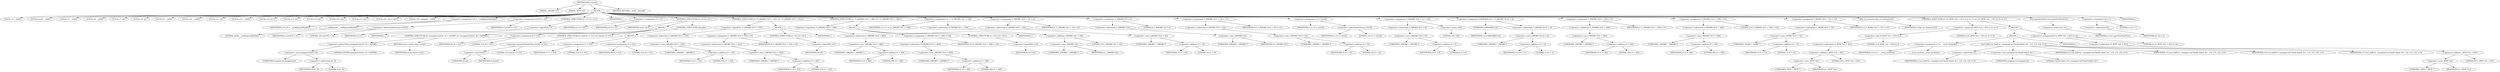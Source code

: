 digraph tftp_connect {  
"1000118" [label = "(METHOD,tftp_connect)" ]
"1000119" [label = "(PARAM,_QWORD *a1)" ]
"1000120" [label = "(PARAM,_BYTE *a2)" ]
"1000121" [label = "(BLOCK,,)" ]
"1000122" [label = "(LOCAL,v3: __int64)" ]
"1000123" [label = "(LOCAL,result: __int64)" ]
"1000124" [label = "(LOCAL,v5: __int64)" ]
"1000125" [label = "(LOCAL,v6: __int64)" ]
"1000126" [label = "(LOCAL,v7: int)" ]
"1000127" [label = "(LOCAL,v8: int)" ]
"1000128" [label = "(LOCAL,v9: __int64)" ]
"1000129" [label = "(LOCAL,v10: __int64)" ]
"1000130" [label = "(LOCAL,v11: int)" ]
"1000131" [label = "(LOCAL,v12: __int64)" ]
"1000132" [label = "(LOCAL,v13: int *)" ]
"1000133" [label = "(LOCAL,v14: int)" ]
"1000134" [label = "(LOCAL,v15: int)" ]
"1000135" [label = "(LOCAL,v16: int)" ]
"1000136" [label = "(LOCAL,v17: int)" ]
"1000137" [label = "(LOCAL,v18: char [ 128 ])" ]
"1000138" [label = "(LOCAL,v19: unsigned __int64)" ]
"1000139" [label = "(<operator>.assignment,v19 = __readfsqword(0x28u))" ]
"1000140" [label = "(IDENTIFIER,v19,v19 = __readfsqword(0x28u))" ]
"1000141" [label = "(__readfsqword,__readfsqword(0x28u))" ]
"1000142" [label = "(LITERAL,0x28u,__readfsqword(0x28u))" ]
"1000143" [label = "(<operator>.assignment,a1[167] = v3)" ]
"1000144" [label = "(<operator>.indirectIndexAccess,a1[167])" ]
"1000145" [label = "(IDENTIFIER,a1,a1[167] = v3)" ]
"1000146" [label = "(LITERAL,167,a1[167] = v3)" ]
"1000147" [label = "(IDENTIFIER,v3,a1[167] = v3)" ]
"1000148" [label = "(CONTROL_STRUCTURE,if ( !v3 ),if ( !v3 ))" ]
"1000149" [label = "(<operator>.logicalNot,!v3)" ]
"1000150" [label = "(IDENTIFIER,v3,!v3)" ]
"1000151" [label = "(IDENTIFIER,L,)" ]
"1000152" [label = "(<operator>.assignment,v5 = v3)" ]
"1000153" [label = "(IDENTIFIER,v5,v5 = v3)" ]
"1000154" [label = "(IDENTIFIER,v3,v5 = v3)" ]
"1000155" [label = "(CONTROL_STRUCTURE,if ( v6 ),if ( v6 ))" ]
"1000156" [label = "(IDENTIFIER,v6,if ( v6 ))" ]
"1000157" [label = "(BLOCK,,)" ]
"1000158" [label = "(IDENTIFIER,L,)" ]
"1000159" [label = "(CONTROL_STRUCTURE,if ( (unsigned int)(v6 - 8) > 0xFFB0 ),if ( (unsigned int)(v6 - 8) > 0xFFB0 ))" ]
"1000160" [label = "(<operator>.greaterThan,(unsigned int)(v6 - 8) > 0xFFB0)" ]
"1000161" [label = "(<operator>.cast,(unsigned int)(v6 - 8))" ]
"1000162" [label = "(UNKNOWN,unsigned int,unsigned int)" ]
"1000163" [label = "(<operator>.subtraction,v6 - 8)" ]
"1000164" [label = "(IDENTIFIER,v6,v6 - 8)" ]
"1000165" [label = "(LITERAL,8,v6 - 8)" ]
"1000166" [label = "(LITERAL,0xFFB0,(unsigned int)(v6 - 8) > 0xFFB0)" ]
"1000167" [label = "(RETURN,return result;,return result;)" ]
"1000168" [label = "(IDENTIFIER,result,return result;)" ]
"1000169" [label = "(<operator>.assignment,v8 = 512)" ]
"1000170" [label = "(IDENTIFIER,v8,v8 = 512)" ]
"1000171" [label = "(LITERAL,512,v8 = 512)" ]
"1000172" [label = "(CONTROL_STRUCTURE,if ( (int)v6 >= 512 ),if ( (int)v6 >= 512 ))" ]
"1000173" [label = "(<operator>.greaterEqualsThan,(int)v6 >= 512)" ]
"1000174" [label = "(<operator>.cast,(int)v6)" ]
"1000175" [label = "(UNKNOWN,int,int)" ]
"1000176" [label = "(IDENTIFIER,v6,(int)v6)" ]
"1000177" [label = "(LITERAL,512,(int)v6 >= 512)" ]
"1000178" [label = "(CONTROL_STRUCTURE,else,else)" ]
"1000179" [label = "(BLOCK,,)" ]
"1000180" [label = "(<operator>.assignment,v7 = 512)" ]
"1000181" [label = "(IDENTIFIER,v7,v7 = 512)" ]
"1000182" [label = "(LITERAL,512,v7 = 512)" ]
"1000183" [label = "(<operator>.assignment,v8 = 512)" ]
"1000184" [label = "(IDENTIFIER,v8,v8 = 512)" ]
"1000185" [label = "(LITERAL,512,v8 = 512)" ]
"1000186" [label = "(CONTROL_STRUCTURE,if ( !*(_QWORD *)(v5 + 352) ),if ( !*(_QWORD *)(v5 + 352) ))" ]
"1000187" [label = "(<operator>.logicalNot,!*(_QWORD *)(v5 + 352))" ]
"1000188" [label = "(<operator>.indirection,*(_QWORD *)(v5 + 352))" ]
"1000189" [label = "(<operator>.cast,(_QWORD *)(v5 + 352))" ]
"1000190" [label = "(UNKNOWN,_QWORD *,_QWORD *)" ]
"1000191" [label = "(<operator>.addition,v5 + 352)" ]
"1000192" [label = "(IDENTIFIER,v5,v5 + 352)" ]
"1000193" [label = "(LITERAL,352,v5 + 352)" ]
"1000194" [label = "(BLOCK,,)" ]
"1000195" [label = "(<operator>.assignment,*(_QWORD *)(v5 + 352) = v9)" ]
"1000196" [label = "(<operator>.indirection,*(_QWORD *)(v5 + 352))" ]
"1000197" [label = "(<operator>.cast,(_QWORD *)(v5 + 352))" ]
"1000198" [label = "(UNKNOWN,_QWORD *,_QWORD *)" ]
"1000199" [label = "(<operator>.addition,v5 + 352)" ]
"1000200" [label = "(IDENTIFIER,v5,v5 + 352)" ]
"1000201" [label = "(LITERAL,352,v5 + 352)" ]
"1000202" [label = "(IDENTIFIER,v9,*(_QWORD *)(v5 + 352) = v9)" ]
"1000203" [label = "(CONTROL_STRUCTURE,if ( !v9 ),if ( !v9 ))" ]
"1000204" [label = "(<operator>.logicalNot,!v9)" ]
"1000205" [label = "(IDENTIFIER,v9,!v9)" ]
"1000206" [label = "(IDENTIFIER,L,)" ]
"1000207" [label = "(CONTROL_STRUCTURE,if ( !*(_QWORD *)(v5 + 360) ),if ( !*(_QWORD *)(v5 + 360) ))" ]
"1000208" [label = "(<operator>.logicalNot,!*(_QWORD *)(v5 + 360))" ]
"1000209" [label = "(<operator>.indirection,*(_QWORD *)(v5 + 360))" ]
"1000210" [label = "(<operator>.cast,(_QWORD *)(v5 + 360))" ]
"1000211" [label = "(UNKNOWN,_QWORD *,_QWORD *)" ]
"1000212" [label = "(<operator>.addition,v5 + 360)" ]
"1000213" [label = "(IDENTIFIER,v5,v5 + 360)" ]
"1000214" [label = "(LITERAL,360,v5 + 360)" ]
"1000215" [label = "(BLOCK,,)" ]
"1000216" [label = "(<operator>.assignment,*(_QWORD *)(v5 + 360) = v10)" ]
"1000217" [label = "(<operator>.indirection,*(_QWORD *)(v5 + 360))" ]
"1000218" [label = "(<operator>.cast,(_QWORD *)(v5 + 360))" ]
"1000219" [label = "(UNKNOWN,_QWORD *,_QWORD *)" ]
"1000220" [label = "(<operator>.addition,v5 + 360)" ]
"1000221" [label = "(IDENTIFIER,v5,v5 + 360)" ]
"1000222" [label = "(LITERAL,360,v5 + 360)" ]
"1000223" [label = "(IDENTIFIER,v10,*(_QWORD *)(v5 + 360) = v10)" ]
"1000224" [label = "(CONTROL_STRUCTURE,if ( !v10 ),if ( !v10 ))" ]
"1000225" [label = "(<operator>.logicalNot,!v10)" ]
"1000226" [label = "(IDENTIFIER,v10,!v10)" ]
"1000227" [label = "(IDENTIFIER,L,)" ]
"1000228" [label = "(<operator>.assignment,v11 = *((_DWORD *)a1 + 156))" ]
"1000229" [label = "(IDENTIFIER,v11,v11 = *((_DWORD *)a1 + 156))" ]
"1000230" [label = "(<operator>.indirection,*((_DWORD *)a1 + 156))" ]
"1000231" [label = "(<operator>.addition,(_DWORD *)a1 + 156)" ]
"1000232" [label = "(<operator>.cast,(_DWORD *)a1)" ]
"1000233" [label = "(UNKNOWN,_DWORD *,_DWORD *)" ]
"1000234" [label = "(IDENTIFIER,a1,(_DWORD *)a1)" ]
"1000235" [label = "(LITERAL,156,(_DWORD *)a1 + 156)" ]
"1000236" [label = "(<operator>.assignment,*(_QWORD *)(v5 + 16) = a1)" ]
"1000237" [label = "(<operator>.indirection,*(_QWORD *)(v5 + 16))" ]
"1000238" [label = "(<operator>.cast,(_QWORD *)(v5 + 16))" ]
"1000239" [label = "(UNKNOWN,_QWORD *,_QWORD *)" ]
"1000240" [label = "(<operator>.addition,v5 + 16)" ]
"1000241" [label = "(IDENTIFIER,v5,v5 + 16)" ]
"1000242" [label = "(LITERAL,16,v5 + 16)" ]
"1000243" [label = "(IDENTIFIER,a1,*(_QWORD *)(v5 + 16) = a1)" ]
"1000244" [label = "(<operator>.assignment,*(_DWORD *)v5 = 0)" ]
"1000245" [label = "(<operator>.indirection,*(_DWORD *)v5)" ]
"1000246" [label = "(<operator>.cast,(_DWORD *)v5)" ]
"1000247" [label = "(UNKNOWN,_DWORD *,_DWORD *)" ]
"1000248" [label = "(IDENTIFIER,v5,(_DWORD *)v5)" ]
"1000249" [label = "(LITERAL,0,*(_DWORD *)v5 = 0)" ]
"1000250" [label = "(<operator>.assignment,*(_DWORD *)(v5 + 24) = v11)" ]
"1000251" [label = "(<operator>.indirection,*(_DWORD *)(v5 + 24))" ]
"1000252" [label = "(<operator>.cast,(_DWORD *)(v5 + 24))" ]
"1000253" [label = "(UNKNOWN,_DWORD *,_DWORD *)" ]
"1000254" [label = "(<operator>.addition,v5 + 24)" ]
"1000255" [label = "(IDENTIFIER,v5,v5 + 24)" ]
"1000256" [label = "(LITERAL,24,v5 + 24)" ]
"1000257" [label = "(IDENTIFIER,v11,*(_DWORD *)(v5 + 24) = v11)" ]
"1000258" [label = "(<operator>.assignment,v12 = a1[14])" ]
"1000259" [label = "(IDENTIFIER,v12,v12 = a1[14])" ]
"1000260" [label = "(<operator>.indirectIndexAccess,a1[14])" ]
"1000261" [label = "(IDENTIFIER,a1,v12 = a1[14])" ]
"1000262" [label = "(LITERAL,14,v12 = a1[14])" ]
"1000263" [label = "(<operator>.assignment,*(_DWORD *)(v5 + 8) = -100)" ]
"1000264" [label = "(<operator>.indirection,*(_DWORD *)(v5 + 8))" ]
"1000265" [label = "(<operator>.cast,(_DWORD *)(v5 + 8))" ]
"1000266" [label = "(UNKNOWN,_DWORD *,_DWORD *)" ]
"1000267" [label = "(<operator>.addition,v5 + 8)" ]
"1000268" [label = "(IDENTIFIER,v5,v5 + 8)" ]
"1000269" [label = "(LITERAL,8,v5 + 8)" ]
"1000270" [label = "(<operator>.minus,-100)" ]
"1000271" [label = "(LITERAL,100,-100)" ]
"1000272" [label = "(<operator>.assignment,LODWORD(v12) = *(_DWORD *)(v12 + 4))" ]
"1000273" [label = "(LODWORD,LODWORD(v12))" ]
"1000274" [label = "(IDENTIFIER,v12,LODWORD(v12))" ]
"1000275" [label = "(<operator>.indirection,*(_DWORD *)(v12 + 4))" ]
"1000276" [label = "(<operator>.cast,(_DWORD *)(v12 + 4))" ]
"1000277" [label = "(UNKNOWN,_DWORD *,_DWORD *)" ]
"1000278" [label = "(<operator>.addition,v12 + 4)" ]
"1000279" [label = "(IDENTIFIER,v12,v12 + 4)" ]
"1000280" [label = "(LITERAL,4,v12 + 4)" ]
"1000281" [label = "(<operator>.assignment,*(_DWORD *)(v5 + 344) = v7)" ]
"1000282" [label = "(<operator>.indirection,*(_DWORD *)(v5 + 344))" ]
"1000283" [label = "(<operator>.cast,(_DWORD *)(v5 + 344))" ]
"1000284" [label = "(UNKNOWN,_DWORD *,_DWORD *)" ]
"1000285" [label = "(<operator>.addition,v5 + 344)" ]
"1000286" [label = "(IDENTIFIER,v5,v5 + 344)" ]
"1000287" [label = "(LITERAL,344,v5 + 344)" ]
"1000288" [label = "(IDENTIFIER,v7,*(_DWORD *)(v5 + 344) = v7)" ]
"1000289" [label = "(<operator>.assignment,*(_DWORD *)(v5 + 340) = 512)" ]
"1000290" [label = "(<operator>.indirection,*(_DWORD *)(v5 + 340))" ]
"1000291" [label = "(<operator>.cast,(_DWORD *)(v5 + 340))" ]
"1000292" [label = "(UNKNOWN,_DWORD *,_DWORD *)" ]
"1000293" [label = "(<operator>.addition,v5 + 340)" ]
"1000294" [label = "(IDENTIFIER,v5,v5 + 340)" ]
"1000295" [label = "(LITERAL,340,v5 + 340)" ]
"1000296" [label = "(LITERAL,512,*(_DWORD *)(v5 + 340) = 512)" ]
"1000297" [label = "(<operator>.assignment,*(_WORD *)(v5 + 72) = v12)" ]
"1000298" [label = "(<operator>.indirection,*(_WORD *)(v5 + 72))" ]
"1000299" [label = "(<operator>.cast,(_WORD *)(v5 + 72))" ]
"1000300" [label = "(UNKNOWN,_WORD *,_WORD *)" ]
"1000301" [label = "(<operator>.addition,v5 + 72)" ]
"1000302" [label = "(IDENTIFIER,v5,v5 + 72)" ]
"1000303" [label = "(LITERAL,72,v5 + 72)" ]
"1000304" [label = "(IDENTIFIER,v12,*(_WORD *)(v5 + 72) = v12)" ]
"1000305" [label = "(tftp_set_timeouts,tftp_set_timeouts(v5))" ]
"1000306" [label = "(IDENTIFIER,v5,tftp_set_timeouts(v5))" ]
"1000307" [label = "(CONTROL_STRUCTURE,if ( (*((_BYTE *)a1 + 951) & 2) == 0 ),if ( (*((_BYTE *)a1 + 951) & 2) == 0 ))" ]
"1000308" [label = "(<operator>.equals,(*((_BYTE *)a1 + 951) & 2) == 0)" ]
"1000309" [label = "(<operator>.and,*((_BYTE *)a1 + 951) & 2)" ]
"1000310" [label = "(<operator>.indirection,*((_BYTE *)a1 + 951))" ]
"1000311" [label = "(<operator>.addition,(_BYTE *)a1 + 951)" ]
"1000312" [label = "(<operator>.cast,(_BYTE *)a1)" ]
"1000313" [label = "(UNKNOWN,_BYTE *,_BYTE *)" ]
"1000314" [label = "(IDENTIFIER,a1,(_BYTE *)a1)" ]
"1000315" [label = "(LITERAL,951,(_BYTE *)a1 + 951)" ]
"1000316" [label = "(LITERAL,2,*((_BYTE *)a1 + 951) & 2)" ]
"1000317" [label = "(LITERAL,0,(*((_BYTE *)a1 + 951) & 2) == 0)" ]
"1000318" [label = "(BLOCK,,)" ]
"1000319" [label = "(BLOCK,,)" ]
"1000320" [label = "(<operator>.assignment,v13 = __errno_location())" ]
"1000321" [label = "(IDENTIFIER,v13,v13 = __errno_location())" ]
"1000322" [label = "(__errno_location,__errno_location())" ]
"1000323" [label = "(Curl_failf,Curl_failf(*a1, (unsigned int)\"bind() failed; %s\", v14, v15, v16, v17))" ]
"1000324" [label = "(<operator>.indirection,*a1)" ]
"1000325" [label = "(IDENTIFIER,a1,Curl_failf(*a1, (unsigned int)\"bind() failed; %s\", v14, v15, v16, v17))" ]
"1000326" [label = "(<operator>.cast,(unsigned int)\"bind() failed; %s\")" ]
"1000327" [label = "(UNKNOWN,unsigned int,unsigned int)" ]
"1000328" [label = "(LITERAL,\"bind() failed; %s\",(unsigned int)\"bind() failed; %s\")" ]
"1000329" [label = "(IDENTIFIER,v14,Curl_failf(*a1, (unsigned int)\"bind() failed; %s\", v14, v15, v16, v17))" ]
"1000330" [label = "(IDENTIFIER,v15,Curl_failf(*a1, (unsigned int)\"bind() failed; %s\", v14, v15, v16, v17))" ]
"1000331" [label = "(IDENTIFIER,v16,Curl_failf(*a1, (unsigned int)\"bind() failed; %s\", v14, v15, v16, v17))" ]
"1000332" [label = "(IDENTIFIER,v17,Curl_failf(*a1, (unsigned int)\"bind() failed; %s\", v14, v15, v16, v17))" ]
"1000333" [label = "(IDENTIFIER,L,)" ]
"1000334" [label = "(<operators>.assignmentOr,*((_BYTE *)a1 + 951) |= 2u)" ]
"1000335" [label = "(<operator>.indirection,*((_BYTE *)a1 + 951))" ]
"1000336" [label = "(<operator>.addition,(_BYTE *)a1 + 951)" ]
"1000337" [label = "(<operator>.cast,(_BYTE *)a1)" ]
"1000338" [label = "(UNKNOWN,_BYTE *,_BYTE *)" ]
"1000339" [label = "(IDENTIFIER,a1,(_BYTE *)a1)" ]
"1000340" [label = "(LITERAL,951,(_BYTE *)a1 + 951)" ]
"1000341" [label = "(LITERAL,2u,*((_BYTE *)a1 + 951) |= 2u)" ]
"1000342" [label = "(Curl_pgrsStartNow,Curl_pgrsStartNow(*a1))" ]
"1000343" [label = "(<operator>.indirection,*a1)" ]
"1000344" [label = "(IDENTIFIER,a1,Curl_pgrsStartNow(*a1))" ]
"1000345" [label = "(<operator>.assignment,*a2 = 1)" ]
"1000346" [label = "(<operator>.indirection,*a2)" ]
"1000347" [label = "(IDENTIFIER,a2,*a2 = 1)" ]
"1000348" [label = "(LITERAL,1,*a2 = 1)" ]
"1000349" [label = "(IDENTIFIER,L,)" ]
"1000350" [label = "(METHOD_RETURN,__int64 __fastcall)" ]
  "1000118" -> "1000119" 
  "1000118" -> "1000120" 
  "1000118" -> "1000121" 
  "1000118" -> "1000350" 
  "1000121" -> "1000122" 
  "1000121" -> "1000123" 
  "1000121" -> "1000124" 
  "1000121" -> "1000125" 
  "1000121" -> "1000126" 
  "1000121" -> "1000127" 
  "1000121" -> "1000128" 
  "1000121" -> "1000129" 
  "1000121" -> "1000130" 
  "1000121" -> "1000131" 
  "1000121" -> "1000132" 
  "1000121" -> "1000133" 
  "1000121" -> "1000134" 
  "1000121" -> "1000135" 
  "1000121" -> "1000136" 
  "1000121" -> "1000137" 
  "1000121" -> "1000138" 
  "1000121" -> "1000139" 
  "1000121" -> "1000143" 
  "1000121" -> "1000148" 
  "1000121" -> "1000151" 
  "1000121" -> "1000152" 
  "1000121" -> "1000155" 
  "1000121" -> "1000186" 
  "1000121" -> "1000207" 
  "1000121" -> "1000228" 
  "1000121" -> "1000236" 
  "1000121" -> "1000244" 
  "1000121" -> "1000250" 
  "1000121" -> "1000258" 
  "1000121" -> "1000263" 
  "1000121" -> "1000272" 
  "1000121" -> "1000281" 
  "1000121" -> "1000289" 
  "1000121" -> "1000297" 
  "1000121" -> "1000305" 
  "1000121" -> "1000307" 
  "1000121" -> "1000342" 
  "1000121" -> "1000345" 
  "1000121" -> "1000349" 
  "1000139" -> "1000140" 
  "1000139" -> "1000141" 
  "1000141" -> "1000142" 
  "1000143" -> "1000144" 
  "1000143" -> "1000147" 
  "1000144" -> "1000145" 
  "1000144" -> "1000146" 
  "1000148" -> "1000149" 
  "1000149" -> "1000150" 
  "1000152" -> "1000153" 
  "1000152" -> "1000154" 
  "1000155" -> "1000156" 
  "1000155" -> "1000157" 
  "1000155" -> "1000178" 
  "1000157" -> "1000158" 
  "1000157" -> "1000159" 
  "1000157" -> "1000169" 
  "1000157" -> "1000172" 
  "1000159" -> "1000160" 
  "1000159" -> "1000167" 
  "1000160" -> "1000161" 
  "1000160" -> "1000166" 
  "1000161" -> "1000162" 
  "1000161" -> "1000163" 
  "1000163" -> "1000164" 
  "1000163" -> "1000165" 
  "1000167" -> "1000168" 
  "1000169" -> "1000170" 
  "1000169" -> "1000171" 
  "1000172" -> "1000173" 
  "1000173" -> "1000174" 
  "1000173" -> "1000177" 
  "1000174" -> "1000175" 
  "1000174" -> "1000176" 
  "1000178" -> "1000179" 
  "1000179" -> "1000180" 
  "1000179" -> "1000183" 
  "1000180" -> "1000181" 
  "1000180" -> "1000182" 
  "1000183" -> "1000184" 
  "1000183" -> "1000185" 
  "1000186" -> "1000187" 
  "1000186" -> "1000194" 
  "1000187" -> "1000188" 
  "1000188" -> "1000189" 
  "1000189" -> "1000190" 
  "1000189" -> "1000191" 
  "1000191" -> "1000192" 
  "1000191" -> "1000193" 
  "1000194" -> "1000195" 
  "1000194" -> "1000203" 
  "1000194" -> "1000206" 
  "1000195" -> "1000196" 
  "1000195" -> "1000202" 
  "1000196" -> "1000197" 
  "1000197" -> "1000198" 
  "1000197" -> "1000199" 
  "1000199" -> "1000200" 
  "1000199" -> "1000201" 
  "1000203" -> "1000204" 
  "1000204" -> "1000205" 
  "1000207" -> "1000208" 
  "1000207" -> "1000215" 
  "1000208" -> "1000209" 
  "1000209" -> "1000210" 
  "1000210" -> "1000211" 
  "1000210" -> "1000212" 
  "1000212" -> "1000213" 
  "1000212" -> "1000214" 
  "1000215" -> "1000216" 
  "1000215" -> "1000224" 
  "1000215" -> "1000227" 
  "1000216" -> "1000217" 
  "1000216" -> "1000223" 
  "1000217" -> "1000218" 
  "1000218" -> "1000219" 
  "1000218" -> "1000220" 
  "1000220" -> "1000221" 
  "1000220" -> "1000222" 
  "1000224" -> "1000225" 
  "1000225" -> "1000226" 
  "1000228" -> "1000229" 
  "1000228" -> "1000230" 
  "1000230" -> "1000231" 
  "1000231" -> "1000232" 
  "1000231" -> "1000235" 
  "1000232" -> "1000233" 
  "1000232" -> "1000234" 
  "1000236" -> "1000237" 
  "1000236" -> "1000243" 
  "1000237" -> "1000238" 
  "1000238" -> "1000239" 
  "1000238" -> "1000240" 
  "1000240" -> "1000241" 
  "1000240" -> "1000242" 
  "1000244" -> "1000245" 
  "1000244" -> "1000249" 
  "1000245" -> "1000246" 
  "1000246" -> "1000247" 
  "1000246" -> "1000248" 
  "1000250" -> "1000251" 
  "1000250" -> "1000257" 
  "1000251" -> "1000252" 
  "1000252" -> "1000253" 
  "1000252" -> "1000254" 
  "1000254" -> "1000255" 
  "1000254" -> "1000256" 
  "1000258" -> "1000259" 
  "1000258" -> "1000260" 
  "1000260" -> "1000261" 
  "1000260" -> "1000262" 
  "1000263" -> "1000264" 
  "1000263" -> "1000270" 
  "1000264" -> "1000265" 
  "1000265" -> "1000266" 
  "1000265" -> "1000267" 
  "1000267" -> "1000268" 
  "1000267" -> "1000269" 
  "1000270" -> "1000271" 
  "1000272" -> "1000273" 
  "1000272" -> "1000275" 
  "1000273" -> "1000274" 
  "1000275" -> "1000276" 
  "1000276" -> "1000277" 
  "1000276" -> "1000278" 
  "1000278" -> "1000279" 
  "1000278" -> "1000280" 
  "1000281" -> "1000282" 
  "1000281" -> "1000288" 
  "1000282" -> "1000283" 
  "1000283" -> "1000284" 
  "1000283" -> "1000285" 
  "1000285" -> "1000286" 
  "1000285" -> "1000287" 
  "1000289" -> "1000290" 
  "1000289" -> "1000296" 
  "1000290" -> "1000291" 
  "1000291" -> "1000292" 
  "1000291" -> "1000293" 
  "1000293" -> "1000294" 
  "1000293" -> "1000295" 
  "1000297" -> "1000298" 
  "1000297" -> "1000304" 
  "1000298" -> "1000299" 
  "1000299" -> "1000300" 
  "1000299" -> "1000301" 
  "1000301" -> "1000302" 
  "1000301" -> "1000303" 
  "1000305" -> "1000306" 
  "1000307" -> "1000308" 
  "1000307" -> "1000318" 
  "1000308" -> "1000309" 
  "1000308" -> "1000317" 
  "1000309" -> "1000310" 
  "1000309" -> "1000316" 
  "1000310" -> "1000311" 
  "1000311" -> "1000312" 
  "1000311" -> "1000315" 
  "1000312" -> "1000313" 
  "1000312" -> "1000314" 
  "1000318" -> "1000319" 
  "1000318" -> "1000334" 
  "1000319" -> "1000320" 
  "1000319" -> "1000323" 
  "1000319" -> "1000333" 
  "1000320" -> "1000321" 
  "1000320" -> "1000322" 
  "1000323" -> "1000324" 
  "1000323" -> "1000326" 
  "1000323" -> "1000329" 
  "1000323" -> "1000330" 
  "1000323" -> "1000331" 
  "1000323" -> "1000332" 
  "1000324" -> "1000325" 
  "1000326" -> "1000327" 
  "1000326" -> "1000328" 
  "1000334" -> "1000335" 
  "1000334" -> "1000341" 
  "1000335" -> "1000336" 
  "1000336" -> "1000337" 
  "1000336" -> "1000340" 
  "1000337" -> "1000338" 
  "1000337" -> "1000339" 
  "1000342" -> "1000343" 
  "1000343" -> "1000344" 
  "1000345" -> "1000346" 
  "1000345" -> "1000348" 
  "1000346" -> "1000347" 
}

